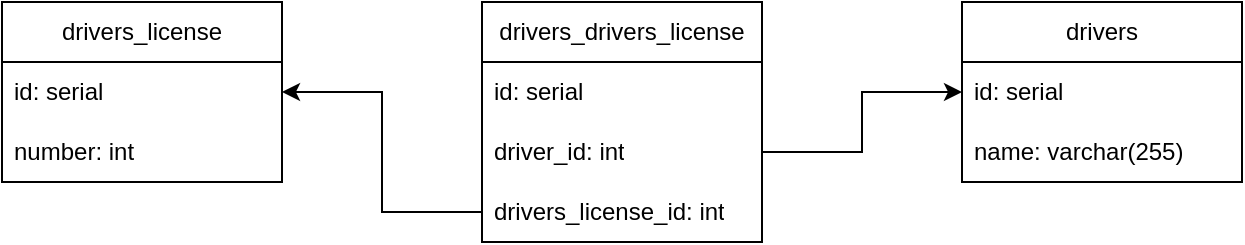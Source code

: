 <mxfile version="24.6.4" type="device">
  <diagram id="R2lEEEUBdFMjLlhIrx00" name="Page-1">
    <mxGraphModel dx="1177" dy="704" grid="1" gridSize="10" guides="1" tooltips="1" connect="1" arrows="1" fold="1" page="1" pageScale="1" pageWidth="850" pageHeight="1100" math="0" shadow="0" extFonts="Permanent Marker^https://fonts.googleapis.com/css?family=Permanent+Marker">
      <root>
        <mxCell id="0" />
        <mxCell id="1" parent="0" />
        <mxCell id="Zz5lwWU-Vqji4TyrlqRL-4" value="&lt;div&gt;drivers_license&lt;/div&gt;" style="swimlane;fontStyle=0;childLayout=stackLayout;horizontal=1;startSize=30;horizontalStack=0;resizeParent=1;resizeParentMax=0;resizeLast=0;collapsible=1;marginBottom=0;whiteSpace=wrap;html=1;" parent="1" vertex="1">
          <mxGeometry x="80" y="120" width="140" height="90" as="geometry" />
        </mxCell>
        <mxCell id="Zz5lwWU-Vqji4TyrlqRL-5" value="id: serial" style="text;strokeColor=none;fillColor=none;align=left;verticalAlign=middle;spacingLeft=4;spacingRight=4;overflow=hidden;points=[[0,0.5],[1,0.5]];portConstraint=eastwest;rotatable=0;whiteSpace=wrap;html=1;" parent="Zz5lwWU-Vqji4TyrlqRL-4" vertex="1">
          <mxGeometry y="30" width="140" height="30" as="geometry" />
        </mxCell>
        <mxCell id="Zz5lwWU-Vqji4TyrlqRL-6" value="number: int" style="text;strokeColor=none;fillColor=none;align=left;verticalAlign=middle;spacingLeft=4;spacingRight=4;overflow=hidden;points=[[0,0.5],[1,0.5]];portConstraint=eastwest;rotatable=0;whiteSpace=wrap;html=1;" parent="Zz5lwWU-Vqji4TyrlqRL-4" vertex="1">
          <mxGeometry y="60" width="140" height="30" as="geometry" />
        </mxCell>
        <mxCell id="Zz5lwWU-Vqji4TyrlqRL-8" value="drivers_drivers_license" style="swimlane;fontStyle=0;childLayout=stackLayout;horizontal=1;startSize=30;horizontalStack=0;resizeParent=1;resizeParentMax=0;resizeLast=0;collapsible=1;marginBottom=0;whiteSpace=wrap;html=1;" parent="1" vertex="1">
          <mxGeometry x="320" y="120" width="140" height="120" as="geometry" />
        </mxCell>
        <mxCell id="Zz5lwWU-Vqji4TyrlqRL-9" value="id: serial" style="text;strokeColor=none;fillColor=none;align=left;verticalAlign=middle;spacingLeft=4;spacingRight=4;overflow=hidden;points=[[0,0.5],[1,0.5]];portConstraint=eastwest;rotatable=0;whiteSpace=wrap;html=1;" parent="Zz5lwWU-Vqji4TyrlqRL-8" vertex="1">
          <mxGeometry y="30" width="140" height="30" as="geometry" />
        </mxCell>
        <mxCell id="Zz5lwWU-Vqji4TyrlqRL-10" value="driver_id: int" style="text;strokeColor=none;fillColor=none;align=left;verticalAlign=middle;spacingLeft=4;spacingRight=4;overflow=hidden;points=[[0,0.5],[1,0.5]];portConstraint=eastwest;rotatable=0;whiteSpace=wrap;html=1;" parent="Zz5lwWU-Vqji4TyrlqRL-8" vertex="1">
          <mxGeometry y="60" width="140" height="30" as="geometry" />
        </mxCell>
        <mxCell id="Zz5lwWU-Vqji4TyrlqRL-11" value="drivers_license_id: int" style="text;strokeColor=none;fillColor=none;align=left;verticalAlign=middle;spacingLeft=4;spacingRight=4;overflow=hidden;points=[[0,0.5],[1,0.5]];portConstraint=eastwest;rotatable=0;whiteSpace=wrap;html=1;" parent="Zz5lwWU-Vqji4TyrlqRL-8" vertex="1">
          <mxGeometry y="90" width="140" height="30" as="geometry" />
        </mxCell>
        <mxCell id="Zz5lwWU-Vqji4TyrlqRL-13" style="edgeStyle=orthogonalEdgeStyle;rounded=0;orthogonalLoop=1;jettySize=auto;html=1;exitX=0;exitY=0.5;exitDx=0;exitDy=0;entryX=1;entryY=0.5;entryDx=0;entryDy=0;" parent="1" source="Zz5lwWU-Vqji4TyrlqRL-11" target="Zz5lwWU-Vqji4TyrlqRL-5" edge="1">
          <mxGeometry relative="1" as="geometry" />
        </mxCell>
        <mxCell id="hKPBt3jrvSzrgryYG3ze-1" value="&lt;div&gt;drivers&lt;/div&gt;" style="swimlane;fontStyle=0;childLayout=stackLayout;horizontal=1;startSize=30;horizontalStack=0;resizeParent=1;resizeParentMax=0;resizeLast=0;collapsible=1;marginBottom=0;whiteSpace=wrap;html=1;" vertex="1" parent="1">
          <mxGeometry x="560" y="120" width="140" height="90" as="geometry" />
        </mxCell>
        <mxCell id="hKPBt3jrvSzrgryYG3ze-2" value="id: serial" style="text;strokeColor=none;fillColor=none;align=left;verticalAlign=middle;spacingLeft=4;spacingRight=4;overflow=hidden;points=[[0,0.5],[1,0.5]];portConstraint=eastwest;rotatable=0;whiteSpace=wrap;html=1;" vertex="1" parent="hKPBt3jrvSzrgryYG3ze-1">
          <mxGeometry y="30" width="140" height="30" as="geometry" />
        </mxCell>
        <mxCell id="hKPBt3jrvSzrgryYG3ze-3" value="name: varchar(255)" style="text;strokeColor=none;fillColor=none;align=left;verticalAlign=middle;spacingLeft=4;spacingRight=4;overflow=hidden;points=[[0,0.5],[1,0.5]];portConstraint=eastwest;rotatable=0;whiteSpace=wrap;html=1;" vertex="1" parent="hKPBt3jrvSzrgryYG3ze-1">
          <mxGeometry y="60" width="140" height="30" as="geometry" />
        </mxCell>
        <mxCell id="hKPBt3jrvSzrgryYG3ze-5" style="edgeStyle=orthogonalEdgeStyle;rounded=0;orthogonalLoop=1;jettySize=auto;html=1;exitX=1;exitY=0.5;exitDx=0;exitDy=0;entryX=0;entryY=0.5;entryDx=0;entryDy=0;" edge="1" parent="1" source="Zz5lwWU-Vqji4TyrlqRL-10" target="hKPBt3jrvSzrgryYG3ze-2">
          <mxGeometry relative="1" as="geometry" />
        </mxCell>
      </root>
    </mxGraphModel>
  </diagram>
</mxfile>
